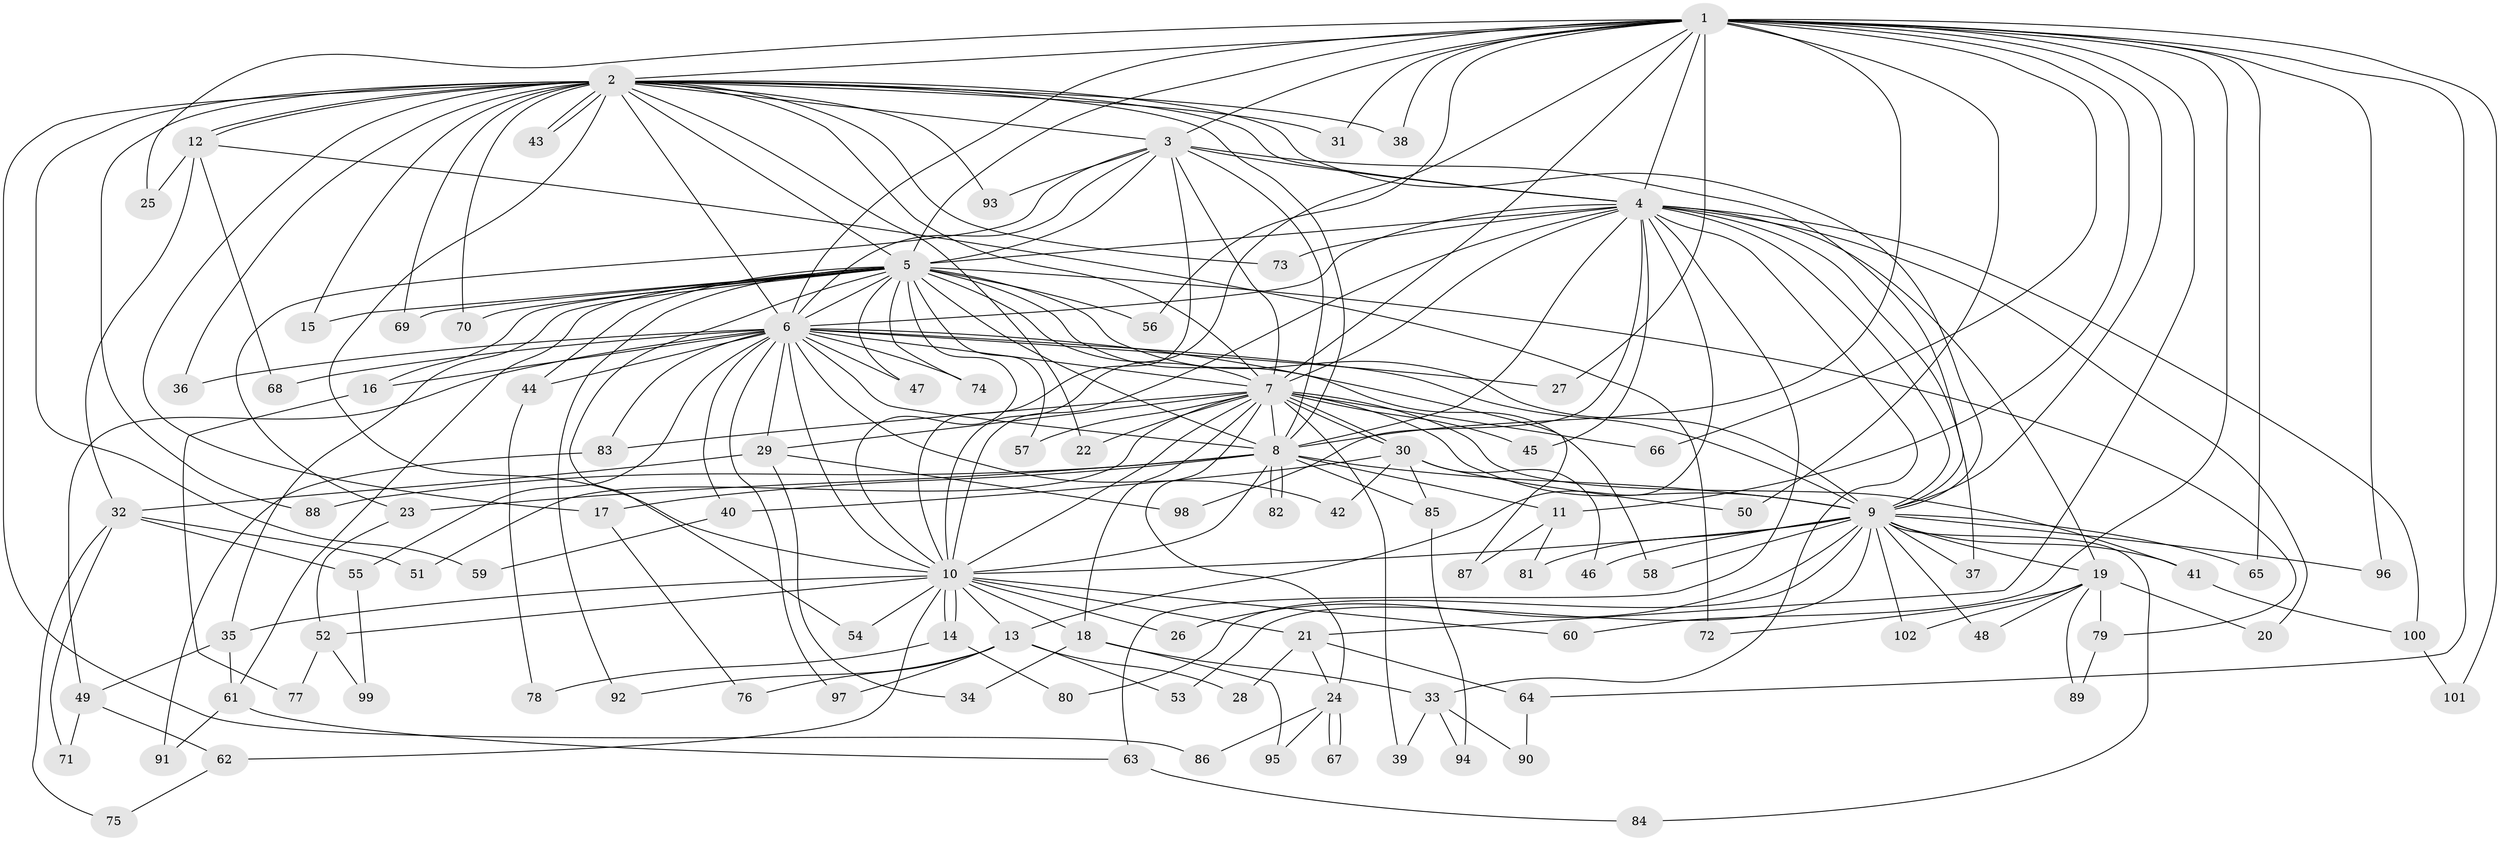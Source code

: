 // coarse degree distribution, {25: 0.01282051282051282, 23: 0.01282051282051282, 8: 0.02564102564102564, 17: 0.01282051282051282, 22: 0.01282051282051282, 29: 0.01282051282051282, 21: 0.01282051282051282, 19: 0.01282051282051282, 3: 0.1282051282051282, 10: 0.01282051282051282, 7: 0.02564102564102564, 4: 0.0641025641025641, 2: 0.6025641025641025, 5: 0.01282051282051282, 6: 0.02564102564102564, 1: 0.01282051282051282}
// Generated by graph-tools (version 1.1) at 2025/41/03/06/25 10:41:34]
// undirected, 102 vertices, 229 edges
graph export_dot {
graph [start="1"]
  node [color=gray90,style=filled];
  1;
  2;
  3;
  4;
  5;
  6;
  7;
  8;
  9;
  10;
  11;
  12;
  13;
  14;
  15;
  16;
  17;
  18;
  19;
  20;
  21;
  22;
  23;
  24;
  25;
  26;
  27;
  28;
  29;
  30;
  31;
  32;
  33;
  34;
  35;
  36;
  37;
  38;
  39;
  40;
  41;
  42;
  43;
  44;
  45;
  46;
  47;
  48;
  49;
  50;
  51;
  52;
  53;
  54;
  55;
  56;
  57;
  58;
  59;
  60;
  61;
  62;
  63;
  64;
  65;
  66;
  67;
  68;
  69;
  70;
  71;
  72;
  73;
  74;
  75;
  76;
  77;
  78;
  79;
  80;
  81;
  82;
  83;
  84;
  85;
  86;
  87;
  88;
  89;
  90;
  91;
  92;
  93;
  94;
  95;
  96;
  97;
  98;
  99;
  100;
  101;
  102;
  1 -- 2;
  1 -- 3;
  1 -- 4;
  1 -- 5;
  1 -- 6;
  1 -- 7;
  1 -- 8;
  1 -- 9;
  1 -- 10;
  1 -- 11;
  1 -- 21;
  1 -- 25;
  1 -- 27;
  1 -- 31;
  1 -- 38;
  1 -- 50;
  1 -- 56;
  1 -- 60;
  1 -- 64;
  1 -- 65;
  1 -- 66;
  1 -- 96;
  1 -- 101;
  2 -- 3;
  2 -- 4;
  2 -- 5;
  2 -- 6;
  2 -- 7;
  2 -- 8;
  2 -- 9;
  2 -- 10;
  2 -- 12;
  2 -- 12;
  2 -- 15;
  2 -- 17;
  2 -- 22;
  2 -- 31;
  2 -- 36;
  2 -- 38;
  2 -- 43;
  2 -- 43;
  2 -- 59;
  2 -- 69;
  2 -- 70;
  2 -- 73;
  2 -- 86;
  2 -- 88;
  2 -- 93;
  3 -- 4;
  3 -- 5;
  3 -- 6;
  3 -- 7;
  3 -- 8;
  3 -- 9;
  3 -- 10;
  3 -- 23;
  3 -- 93;
  4 -- 5;
  4 -- 6;
  4 -- 7;
  4 -- 8;
  4 -- 9;
  4 -- 10;
  4 -- 13;
  4 -- 19;
  4 -- 20;
  4 -- 33;
  4 -- 37;
  4 -- 45;
  4 -- 63;
  4 -- 73;
  4 -- 98;
  4 -- 100;
  5 -- 6;
  5 -- 7;
  5 -- 8;
  5 -- 9;
  5 -- 10;
  5 -- 15;
  5 -- 16;
  5 -- 35;
  5 -- 44;
  5 -- 47;
  5 -- 54;
  5 -- 56;
  5 -- 57;
  5 -- 61;
  5 -- 69;
  5 -- 70;
  5 -- 74;
  5 -- 79;
  5 -- 87;
  5 -- 92;
  6 -- 7;
  6 -- 8;
  6 -- 9;
  6 -- 10;
  6 -- 16;
  6 -- 27;
  6 -- 29;
  6 -- 36;
  6 -- 40;
  6 -- 42;
  6 -- 44;
  6 -- 47;
  6 -- 49;
  6 -- 55;
  6 -- 58;
  6 -- 68;
  6 -- 74;
  6 -- 83;
  6 -- 97;
  7 -- 8;
  7 -- 9;
  7 -- 10;
  7 -- 18;
  7 -- 22;
  7 -- 24;
  7 -- 29;
  7 -- 30;
  7 -- 30;
  7 -- 39;
  7 -- 41;
  7 -- 45;
  7 -- 51;
  7 -- 57;
  7 -- 66;
  7 -- 83;
  8 -- 9;
  8 -- 10;
  8 -- 11;
  8 -- 17;
  8 -- 23;
  8 -- 82;
  8 -- 82;
  8 -- 85;
  8 -- 88;
  9 -- 10;
  9 -- 19;
  9 -- 26;
  9 -- 37;
  9 -- 41;
  9 -- 46;
  9 -- 48;
  9 -- 53;
  9 -- 58;
  9 -- 65;
  9 -- 80;
  9 -- 81;
  9 -- 84;
  9 -- 96;
  9 -- 102;
  10 -- 13;
  10 -- 14;
  10 -- 14;
  10 -- 18;
  10 -- 21;
  10 -- 26;
  10 -- 35;
  10 -- 52;
  10 -- 54;
  10 -- 60;
  10 -- 62;
  11 -- 81;
  11 -- 87;
  12 -- 25;
  12 -- 32;
  12 -- 68;
  12 -- 72;
  13 -- 28;
  13 -- 53;
  13 -- 76;
  13 -- 92;
  13 -- 97;
  14 -- 78;
  14 -- 80;
  16 -- 77;
  17 -- 76;
  18 -- 33;
  18 -- 34;
  18 -- 95;
  19 -- 20;
  19 -- 48;
  19 -- 72;
  19 -- 79;
  19 -- 89;
  19 -- 102;
  21 -- 24;
  21 -- 28;
  21 -- 64;
  23 -- 52;
  24 -- 67;
  24 -- 67;
  24 -- 86;
  24 -- 95;
  29 -- 32;
  29 -- 34;
  29 -- 98;
  30 -- 40;
  30 -- 42;
  30 -- 46;
  30 -- 50;
  30 -- 85;
  32 -- 51;
  32 -- 55;
  32 -- 71;
  32 -- 75;
  33 -- 39;
  33 -- 90;
  33 -- 94;
  35 -- 49;
  35 -- 61;
  40 -- 59;
  41 -- 100;
  44 -- 78;
  49 -- 62;
  49 -- 71;
  52 -- 77;
  52 -- 99;
  55 -- 99;
  61 -- 63;
  61 -- 91;
  62 -- 75;
  63 -- 84;
  64 -- 90;
  79 -- 89;
  83 -- 91;
  85 -- 94;
  100 -- 101;
}
